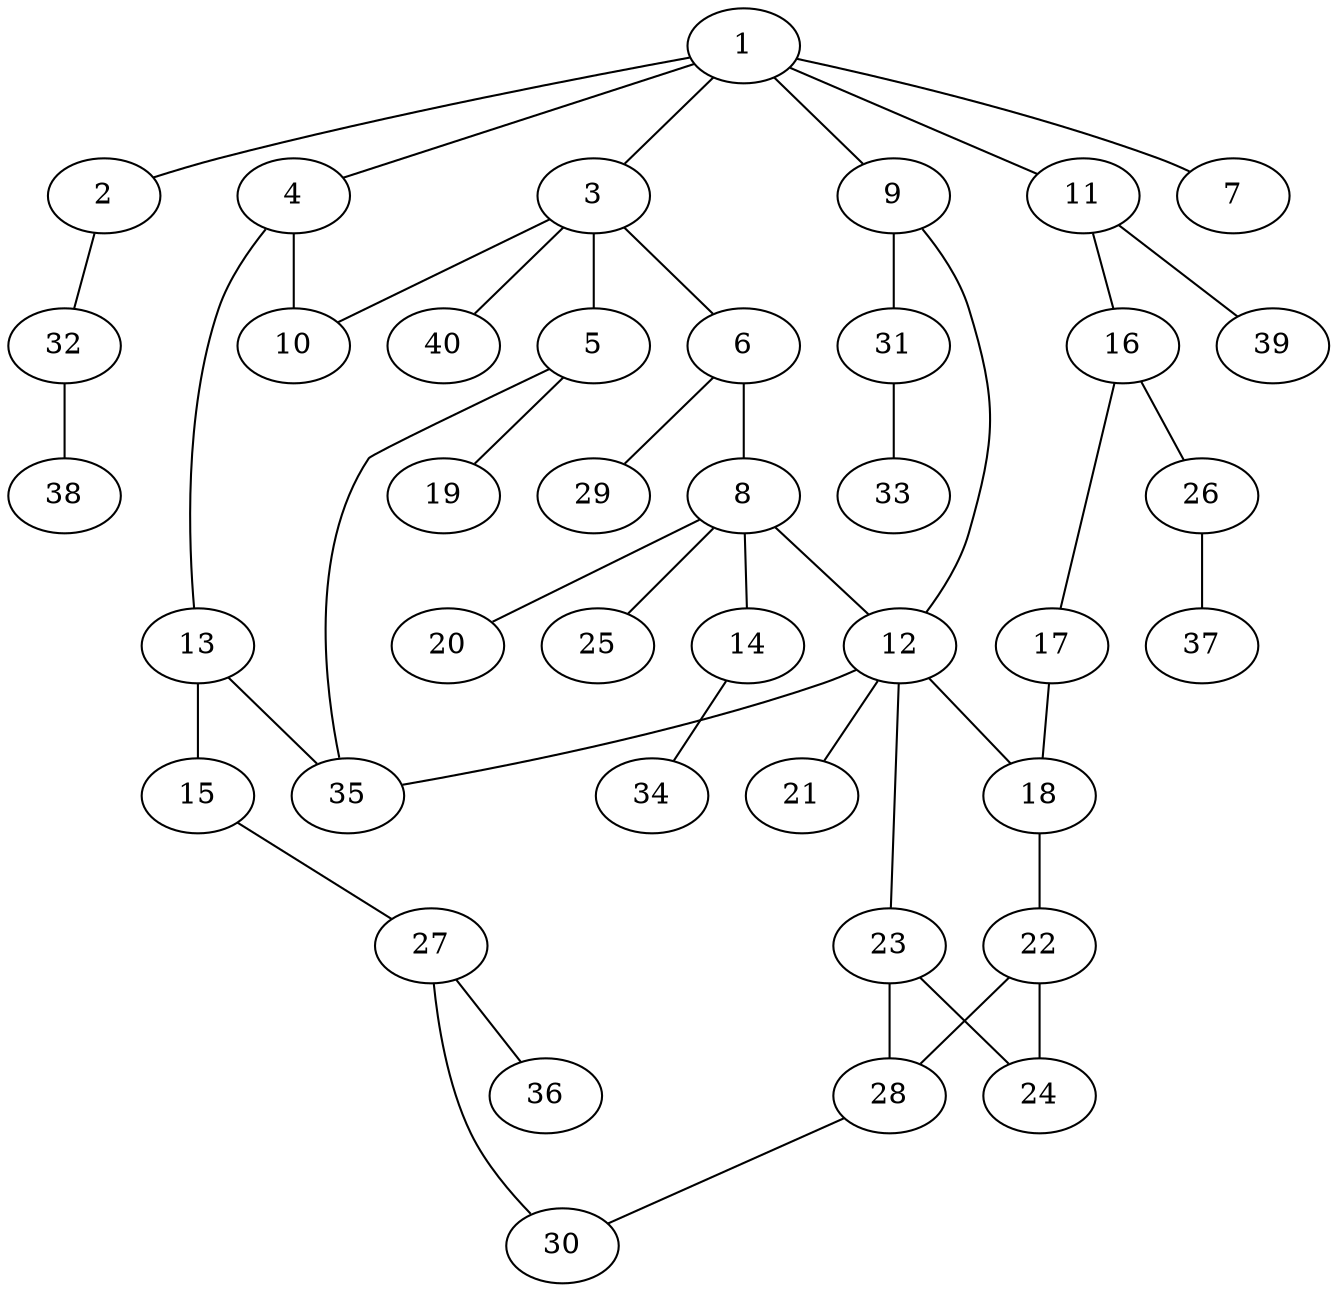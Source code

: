 graph graphname {1--2
1--3
1--4
1--7
1--9
1--11
2--32
3--5
3--6
3--10
3--40
4--10
4--13
5--19
5--35
6--8
6--29
8--12
8--14
8--20
8--25
9--12
9--31
11--16
11--39
12--18
12--21
12--23
12--35
13--15
13--35
14--34
15--27
16--17
16--26
17--18
18--22
22--24
22--28
23--24
23--28
26--37
27--30
27--36
28--30
31--33
32--38
}